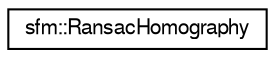 digraph "Graphical Class Hierarchy"
{
  edge [fontname="FreeSans",fontsize="10",labelfontname="FreeSans",labelfontsize="10"];
  node [fontname="FreeSans",fontsize="10",shape=record];
  rankdir="LR";
  Node0 [label="sfm::RansacHomography",height=0.2,width=0.4,color="black", fillcolor="white", style="filled",URL="$classsfm_1_1_ransac_homography.html",tooltip="RANSAC homography estimation from noisy 2D-2D image correspondences. "];
}
